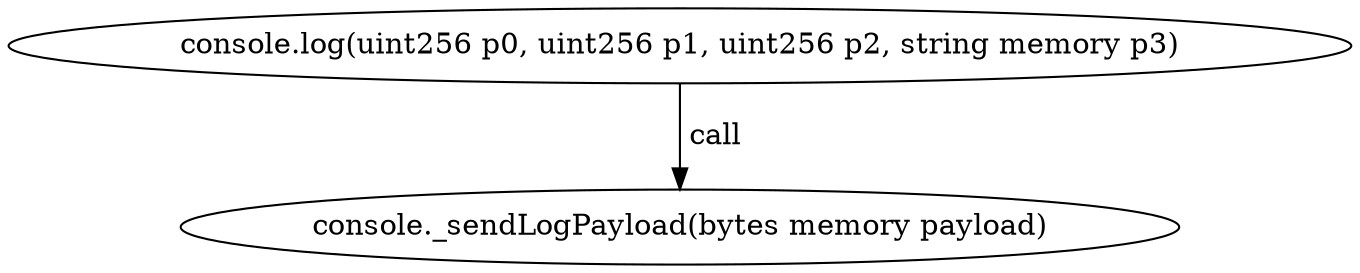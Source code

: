 digraph "" {
	graph [bb="0,0,539.22,124.8"];
	node [label="\N"];
	"console.log(uint256 p0, uint256 p1, uint256 p2, string memory p3)"	 [height=0.5,
		pos="269.61,106.8",
		width=7.4892];
	"console._sendLogPayload(bytes memory payload)"	 [height=0.5,
		pos="269.61,18",
		width=5.7372];
	"console.log(uint256 p0, uint256 p1, uint256 p2, string memory p3)" -> "console._sendLogPayload(bytes memory payload)" [key=call,
	label=" call",
	lp="281.47,62.4",
	pos="e,269.61,36.072 269.61,88.401 269.61,76.295 269.61,60.208 269.61,46.467"];
}
digraph "" {
	graph [bb="0,0,539.22,124.8"];
	node [label="\N"];
	"console.log(uint256 p0, uint256 p1, uint256 p2, string memory p3)"	 [height=0.5,
		pos="269.61,106.8",
		width=7.4892];
	"console._sendLogPayload(bytes memory payload)"	 [height=0.5,
		pos="269.61,18",
		width=5.7372];
	"console.log(uint256 p0, uint256 p1, uint256 p2, string memory p3)" -> "console._sendLogPayload(bytes memory payload)" [key=call,
	label=" call",
	lp="281.47,62.4",
	pos="e,269.61,36.072 269.61,88.401 269.61,76.295 269.61,60.208 269.61,46.467"];
}
